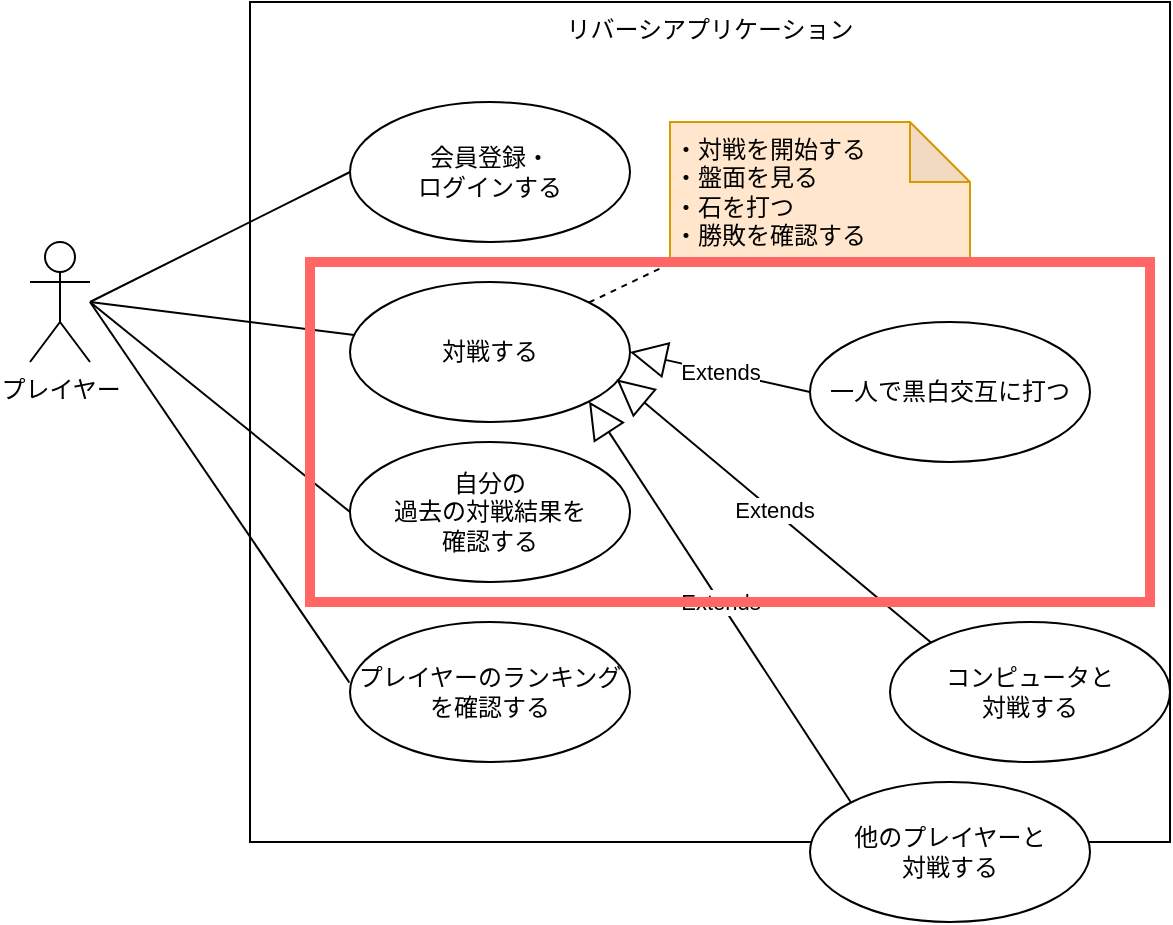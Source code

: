 <mxfile>
    <diagram id="nUG3n6M-hWrpFvGBOWkO" name="ページ1">
        <mxGraphModel dx="585" dy="529" grid="1" gridSize="10" guides="1" tooltips="1" connect="1" arrows="1" fold="1" page="1" pageScale="1" pageWidth="827" pageHeight="1169" math="0" shadow="0">
            <root>
                <mxCell id="0"/>
                <mxCell id="1" parent="0"/>
                <mxCell id="2" value="リバーシアプリケーション" style="rounded=0;whiteSpace=wrap;html=1;labelPosition=center;verticalLabelPosition=middle;align=center;verticalAlign=top;fillColor=none;" vertex="1" parent="1">
                    <mxGeometry x="240" y="240" width="460" height="420" as="geometry"/>
                </mxCell>
                <mxCell id="3" value="プレイヤー" style="shape=umlActor;verticalLabelPosition=bottom;verticalAlign=top;html=1;outlineConnect=0;fillColor=none;" vertex="1" parent="1">
                    <mxGeometry x="130" y="360" width="30" height="60" as="geometry"/>
                </mxCell>
                <mxCell id="4" value="対戦する" style="ellipse;whiteSpace=wrap;html=1;" vertex="1" parent="1">
                    <mxGeometry x="290" y="380" width="140" height="70" as="geometry"/>
                </mxCell>
                <mxCell id="8" value="" style="endArrow=none;html=1;" edge="1" parent="1" target="4">
                    <mxGeometry relative="1" as="geometry">
                        <mxPoint x="160" y="390" as="sourcePoint"/>
                        <mxPoint x="450" y="510" as="targetPoint"/>
                    </mxGeometry>
                </mxCell>
                <mxCell id="11" value="・対戦を開始する&lt;br&gt;・盤面を見る&lt;br&gt;・石を打つ&lt;br&gt;・勝敗を確認する" style="shape=note;whiteSpace=wrap;html=1;backgroundOutline=1;darkOpacity=0.05;fillColor=#ffe6cc;strokeColor=#d79b00;align=left;" vertex="1" parent="1">
                    <mxGeometry x="450" y="300" width="150" height="70" as="geometry"/>
                </mxCell>
                <mxCell id="12" value="" style="endArrow=none;dashed=1;html=1;exitX=1;exitY=0;exitDx=0;exitDy=0;" edge="1" parent="1" source="4" target="11">
                    <mxGeometry width="50" height="50" relative="1" as="geometry">
                        <mxPoint x="390" y="410" as="sourcePoint"/>
                        <mxPoint x="430" y="370" as="targetPoint"/>
                    </mxGeometry>
                </mxCell>
                <mxCell id="13" value="自分の&lt;br&gt;過去の対戦結果を&lt;br&gt;確認する&lt;span style=&quot;color: rgba(0, 0, 0, 0); font-family: monospace; font-size: 0px; text-align: start;&quot;&gt;%3CmxGraphModel%3E%3Croot%3E%3CmxCell%20id%3D%220%22%2F%3E%3CmxCell%20id%3D%221%22%20parent%3D%220%22%2F%3E%3CmxCell%20id%3D%222%22%20value%3D%22%E5%AF%BE%E6%88%A6%E3%81%99%E3%82%8B%22%20style%3D%22ellipse%3BwhiteSpace%3Dwrap%3Bhtml%3D1%3B%22%20vertex%3D%221%22%20parent%3D%221%22%3E%3CmxGeometry%20x%3D%22290%22%20y%3D%22380%22%20width%3D%22140%22%20height%3D%2270%22%20as%3D%22geometry%22%2F%3E%3C%2FmxCell%3E%3C%2Froot%3E%3C%2FmxGraphModel%3E&lt;/span&gt;" style="ellipse;whiteSpace=wrap;html=1;" vertex="1" parent="1">
                    <mxGeometry x="290" y="460" width="140" height="70" as="geometry"/>
                </mxCell>
                <mxCell id="14" value="会員登録・&lt;br&gt;ログインする" style="ellipse;whiteSpace=wrap;html=1;" vertex="1" parent="1">
                    <mxGeometry x="290" y="290" width="140" height="70" as="geometry"/>
                </mxCell>
                <mxCell id="15" value="" style="endArrow=none;html=1;entryX=0;entryY=0.5;entryDx=0;entryDy=0;" edge="1" parent="1" target="14">
                    <mxGeometry relative="1" as="geometry">
                        <mxPoint x="160" y="390" as="sourcePoint"/>
                        <mxPoint x="292.09" y="406.511" as="targetPoint"/>
                    </mxGeometry>
                </mxCell>
                <mxCell id="16" value="" style="endArrow=none;html=1;entryX=0;entryY=0.5;entryDx=0;entryDy=0;" edge="1" parent="1" target="13">
                    <mxGeometry relative="1" as="geometry">
                        <mxPoint x="160" y="390" as="sourcePoint"/>
                        <mxPoint x="290" y="325" as="targetPoint"/>
                    </mxGeometry>
                </mxCell>
                <mxCell id="17" value="一人で黒白交互に打つ" style="ellipse;whiteSpace=wrap;html=1;" vertex="1" parent="1">
                    <mxGeometry x="520" y="400" width="140" height="70" as="geometry"/>
                </mxCell>
                <mxCell id="18" value="コンピュータと&lt;br&gt;対戦する" style="ellipse;whiteSpace=wrap;html=1;" vertex="1" parent="1">
                    <mxGeometry x="560" y="550" width="140" height="70" as="geometry"/>
                </mxCell>
                <mxCell id="19" value="他のプレイヤーと&lt;br&gt;対戦する" style="ellipse;whiteSpace=wrap;html=1;" vertex="1" parent="1">
                    <mxGeometry x="520" y="630" width="140" height="70" as="geometry"/>
                </mxCell>
                <mxCell id="20" value="プレイヤーのランキングを確認する" style="ellipse;whiteSpace=wrap;html=1;" vertex="1" parent="1">
                    <mxGeometry x="290" y="550" width="140" height="70" as="geometry"/>
                </mxCell>
                <mxCell id="22" value="Extends" style="endArrow=block;endSize=16;endFill=0;html=1;entryX=1;entryY=0.5;entryDx=0;entryDy=0;exitX=0;exitY=0.5;exitDx=0;exitDy=0;" edge="1" parent="1" source="17" target="4">
                    <mxGeometry width="160" relative="1" as="geometry">
                        <mxPoint x="330" y="360" as="sourcePoint"/>
                        <mxPoint x="490" y="360" as="targetPoint"/>
                    </mxGeometry>
                </mxCell>
                <mxCell id="23" value="Extends" style="endArrow=block;endSize=16;endFill=0;html=1;exitX=0;exitY=0;exitDx=0;exitDy=0;entryX=0.952;entryY=0.695;entryDx=0;entryDy=0;entryPerimeter=0;" edge="1" parent="1" source="18" target="4">
                    <mxGeometry width="160" relative="1" as="geometry">
                        <mxPoint x="520.0" y="435" as="sourcePoint"/>
                        <mxPoint x="430.0" y="415" as="targetPoint"/>
                    </mxGeometry>
                </mxCell>
                <mxCell id="24" value="Extends" style="endArrow=block;endSize=16;endFill=0;html=1;entryX=1;entryY=1;entryDx=0;entryDy=0;exitX=0;exitY=0;exitDx=0;exitDy=0;" edge="1" parent="1" source="19" target="4">
                    <mxGeometry width="160" relative="1" as="geometry">
                        <mxPoint x="520.0" y="435" as="sourcePoint"/>
                        <mxPoint x="430.0" y="415" as="targetPoint"/>
                    </mxGeometry>
                </mxCell>
                <mxCell id="25" value="" style="rounded=0;whiteSpace=wrap;html=1;fillColor=none;strokeColor=#FF6666;strokeWidth=5;" vertex="1" parent="1">
                    <mxGeometry x="270" y="370" width="420" height="170" as="geometry"/>
                </mxCell>
                <mxCell id="26" value="" style="endArrow=none;html=1;entryX=-0.002;entryY=0.433;entryDx=0;entryDy=0;entryPerimeter=0;" edge="1" parent="1" target="20">
                    <mxGeometry relative="1" as="geometry">
                        <mxPoint x="160" y="390" as="sourcePoint"/>
                        <mxPoint x="290.0" y="495" as="targetPoint"/>
                    </mxGeometry>
                </mxCell>
            </root>
        </mxGraphModel>
    </diagram>
</mxfile>